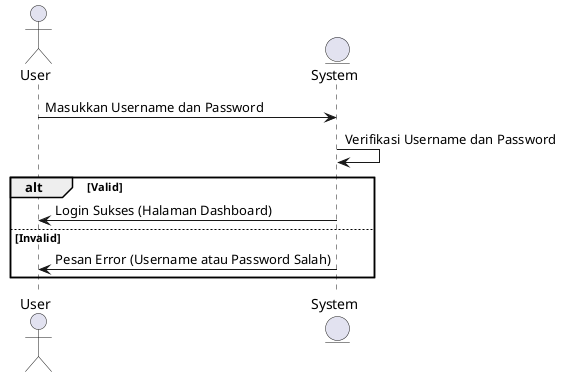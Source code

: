 @startuml 
actor User
entity System

User -> System: Masukkan Username dan Password
System -> System: Verifikasi Username dan Password
alt Valid
    System -> User: Login Sukses (Halaman Dashboard)
else Invalid
    System -> User: Pesan Error (Username atau Password Salah)
end

@enduml